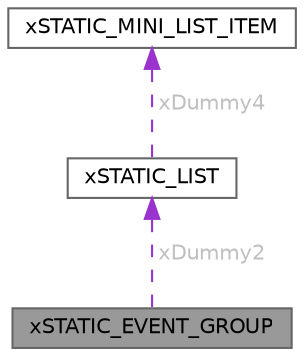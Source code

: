 digraph "xSTATIC_EVENT_GROUP"
{
 // LATEX_PDF_SIZE
  bgcolor="transparent";
  edge [fontname=Helvetica,fontsize=10,labelfontname=Helvetica,labelfontsize=10];
  node [fontname=Helvetica,fontsize=10,shape=box,height=0.2,width=0.4];
  Node1 [id="Node000001",label="xSTATIC_EVENT_GROUP",height=0.2,width=0.4,color="gray40", fillcolor="grey60", style="filled", fontcolor="black",tooltip=" "];
  Node2 -> Node1 [id="edge1_Node000001_Node000002",dir="back",color="darkorchid3",style="dashed",tooltip=" ",label=<<TABLE CELLBORDER="0" BORDER="0"><TR><TD VALIGN="top" ALIGN="LEFT" CELLPADDING="1" CELLSPACING="0">xDummy2</TD></TR>
</TABLE>> ,fontcolor="grey" ];
  Node2 [id="Node000002",label="xSTATIC_LIST",height=0.2,width=0.4,color="gray40", fillcolor="white", style="filled",URL="$structx_s_t_a_t_i_c___l_i_s_t.html",tooltip=" "];
  Node3 -> Node2 [id="edge2_Node000002_Node000003",dir="back",color="darkorchid3",style="dashed",tooltip=" ",label=<<TABLE CELLBORDER="0" BORDER="0"><TR><TD VALIGN="top" ALIGN="LEFT" CELLPADDING="1" CELLSPACING="0">xDummy4</TD></TR>
</TABLE>> ,fontcolor="grey" ];
  Node3 [id="Node000003",label="xSTATIC_MINI_LIST_ITEM",height=0.2,width=0.4,color="gray40", fillcolor="white", style="filled",URL="$structx_s_t_a_t_i_c___m_i_n_i___l_i_s_t___i_t_e_m.html",tooltip=" "];
}
